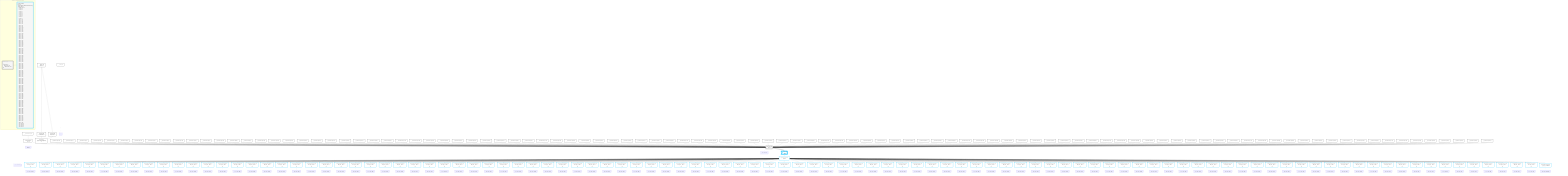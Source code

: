 graph TD
    classDef path fill:#eee,stroke:#000,color:#000
    classDef plan fill:#fff,stroke-width:3px,color:#000
    classDef itemplan fill:#fff,stroke-width:6px,color:#000
    classDef sideeffectplan fill:#f00,stroke-width:6px,color:#000
    classDef bucket fill:#f6f6f6,color:#000,stroke-width:6px,text-align:left


    %% define plans
    __Value0["__Value[0∈0]"]:::plan
    __Value3["__Value[3∈0]<br />ᐸcontextᐳ"]:::plan
    __InputStaticLeaf7["__InputStaticLeaf[7∈0]"]:::plan
    Access28["Access[28∈0]<br />ᐸ3.pgSettingsᐳ"]:::plan
    Access29["Access[29∈0]<br />ᐸ3.withPgClientᐳ"]:::plan
    Object30["Object[30∈0]<br />ᐸ{pgSettings,withPgClient}ᐳ"]:::plan
    Connection31["Connection[31∈0]<br />ᐸ27ᐳ"]:::plan
    __InputStaticLeaf36["__InputStaticLeaf[36∈0]"]:::plan
    __InputStaticLeaf40["__InputStaticLeaf[40∈0]"]:::plan
    __InputStaticLeaf44["__InputStaticLeaf[44∈0]"]:::plan
    __InputStaticLeaf48["__InputStaticLeaf[48∈0]"]:::plan
    __InputStaticLeaf52["__InputStaticLeaf[52∈0]"]:::plan
    __InputStaticLeaf56["__InputStaticLeaf[56∈0]"]:::plan
    __InputStaticLeaf60["__InputStaticLeaf[60∈0]"]:::plan
    __InputStaticLeaf64["__InputStaticLeaf[64∈0]"]:::plan
    __InputStaticLeaf68["__InputStaticLeaf[68∈0]"]:::plan
    __InputStaticLeaf72["__InputStaticLeaf[72∈0]"]:::plan
    __InputStaticLeaf76["__InputStaticLeaf[76∈0]"]:::plan
    __InputStaticLeaf80["__InputStaticLeaf[80∈0]"]:::plan
    __InputStaticLeaf84["__InputStaticLeaf[84∈0]"]:::plan
    __InputStaticLeaf88["__InputStaticLeaf[88∈0]"]:::plan
    __InputStaticLeaf92["__InputStaticLeaf[92∈0]"]:::plan
    __InputStaticLeaf96["__InputStaticLeaf[96∈0]"]:::plan
    __InputStaticLeaf100["__InputStaticLeaf[100∈0]"]:::plan
    __InputStaticLeaf104["__InputStaticLeaf[104∈0]"]:::plan
    __InputStaticLeaf108["__InputStaticLeaf[108∈0]"]:::plan
    __InputStaticLeaf112["__InputStaticLeaf[112∈0]"]:::plan
    __InputStaticLeaf116["__InputStaticLeaf[116∈0]"]:::plan
    __InputStaticLeaf120["__InputStaticLeaf[120∈0]"]:::plan
    __InputStaticLeaf124["__InputStaticLeaf[124∈0]"]:::plan
    __InputStaticLeaf128["__InputStaticLeaf[128∈0]"]:::plan
    __InputStaticLeaf132["__InputStaticLeaf[132∈0]"]:::plan
    __InputStaticLeaf136["__InputStaticLeaf[136∈0]"]:::plan
    __InputStaticLeaf140["__InputStaticLeaf[140∈0]"]:::plan
    __InputStaticLeaf144["__InputStaticLeaf[144∈0]"]:::plan
    __InputStaticLeaf148["__InputStaticLeaf[148∈0]"]:::plan
    __InputStaticLeaf152["__InputStaticLeaf[152∈0]"]:::plan
    __InputStaticLeaf156["__InputStaticLeaf[156∈0]"]:::plan
    __InputStaticLeaf160["__InputStaticLeaf[160∈0]"]:::plan
    __InputStaticLeaf164["__InputStaticLeaf[164∈0]"]:::plan
    __InputStaticLeaf168["__InputStaticLeaf[168∈0]"]:::plan
    __InputStaticLeaf172["__InputStaticLeaf[172∈0]"]:::plan
    __InputStaticLeaf176["__InputStaticLeaf[176∈0]"]:::plan
    __InputStaticLeaf180["__InputStaticLeaf[180∈0]"]:::plan
    __InputStaticLeaf184["__InputStaticLeaf[184∈0]"]:::plan
    __InputStaticLeaf188["__InputStaticLeaf[188∈0]"]:::plan
    __InputStaticLeaf192["__InputStaticLeaf[192∈0]"]:::plan
    __InputStaticLeaf196["__InputStaticLeaf[196∈0]"]:::plan
    __InputStaticLeaf200["__InputStaticLeaf[200∈0]"]:::plan
    __InputStaticLeaf204["__InputStaticLeaf[204∈0]"]:::plan
    __InputStaticLeaf208["__InputStaticLeaf[208∈0]"]:::plan
    __InputStaticLeaf212["__InputStaticLeaf[212∈0]"]:::plan
    __InputStaticLeaf216["__InputStaticLeaf[216∈0]"]:::plan
    __InputStaticLeaf220["__InputStaticLeaf[220∈0]"]:::plan
    __InputStaticLeaf224["__InputStaticLeaf[224∈0]"]:::plan
    __InputStaticLeaf228["__InputStaticLeaf[228∈0]"]:::plan
    __InputStaticLeaf232["__InputStaticLeaf[232∈0]"]:::plan
    __InputStaticLeaf236["__InputStaticLeaf[236∈0]"]:::plan
    __InputStaticLeaf240["__InputStaticLeaf[240∈0]"]:::plan
    __InputStaticLeaf244["__InputStaticLeaf[244∈0]"]:::plan
    __InputStaticLeaf248["__InputStaticLeaf[248∈0]"]:::plan
    __InputStaticLeaf252["__InputStaticLeaf[252∈0]"]:::plan
    __InputStaticLeaf256["__InputStaticLeaf[256∈0]"]:::plan
    __InputStaticLeaf260["__InputStaticLeaf[260∈0]"]:::plan
    __InputStaticLeaf264["__InputStaticLeaf[264∈0]"]:::plan
    __InputStaticLeaf268["__InputStaticLeaf[268∈0]"]:::plan
    __InputStaticLeaf272["__InputStaticLeaf[272∈0]"]:::plan
    __InputStaticLeaf276["__InputStaticLeaf[276∈0]"]:::plan
    __InputStaticLeaf280["__InputStaticLeaf[280∈0]"]:::plan
    __InputStaticLeaf284["__InputStaticLeaf[284∈0]"]:::plan
    __InputStaticLeaf288["__InputStaticLeaf[288∈0]"]:::plan
    __InputStaticLeaf292["__InputStaticLeaf[292∈0]"]:::plan
    __InputStaticLeaf296["__InputStaticLeaf[296∈0]"]:::plan
    __InputStaticLeaf300["__InputStaticLeaf[300∈0]"]:::plan
    __InputStaticLeaf304["__InputStaticLeaf[304∈0]"]:::plan
    __InputStaticLeaf308["__InputStaticLeaf[308∈0]"]:::plan
    __InputStaticLeaf312["__InputStaticLeaf[312∈0]"]:::plan
    __InputStaticLeaf316["__InputStaticLeaf[316∈0]"]:::plan
    __InputStaticLeaf320["__InputStaticLeaf[320∈0]"]:::plan
    __InputStaticLeaf324["__InputStaticLeaf[324∈0]"]:::plan
    __InputStaticLeaf328["__InputStaticLeaf[328∈0]"]:::plan
    __InputStaticLeaf332["__InputStaticLeaf[332∈0]"]:::plan
    __InputStaticLeaf336["__InputStaticLeaf[336∈0]"]:::plan
    __InputStaticLeaf340["__InputStaticLeaf[340∈0]"]:::plan
    __InputStaticLeaf344["__InputStaticLeaf[344∈0]"]:::plan
    __InputStaticLeaf348["__InputStaticLeaf[348∈0]"]:::plan
    __InputStaticLeaf352["__InputStaticLeaf[352∈0]"]:::plan
    __InputStaticLeaf356["__InputStaticLeaf[356∈0]"]:::plan
    __InputStaticLeaf360["__InputStaticLeaf[360∈0]"]:::plan
    __InputStaticLeaf364["__InputStaticLeaf[364∈0]"]:::plan
    __InputStaticLeaf368["__InputStaticLeaf[368∈0]"]:::plan
    __InputStaticLeaf372["__InputStaticLeaf[372∈0]"]:::plan
    __InputStaticLeaf376["__InputStaticLeaf[376∈0]"]:::plan
    __InputStaticLeaf380["__InputStaticLeaf[380∈0]"]:::plan
    __InputStaticLeaf384["__InputStaticLeaf[384∈0]"]:::plan
    __InputStaticLeaf388["__InputStaticLeaf[388∈0]"]:::plan
    __InputStaticLeaf392["__InputStaticLeaf[392∈0]"]:::plan
    __InputStaticLeaf396["__InputStaticLeaf[396∈0]"]:::plan
    __InputStaticLeaf400["__InputStaticLeaf[400∈0]"]:::plan
    __InputStaticLeaf404["__InputStaticLeaf[404∈0]"]:::plan
    __InputStaticLeaf408["__InputStaticLeaf[408∈0]"]:::plan
    __InputStaticLeaf412["__InputStaticLeaf[412∈0]"]:::plan
    __InputStaticLeaf416["__InputStaticLeaf[416∈0]"]:::plan
    __InputStaticLeaf420["__InputStaticLeaf[420∈0]"]:::plan
    __InputStaticLeaf424["__InputStaticLeaf[424∈0]"]:::plan
    __InputStaticLeaf428["__InputStaticLeaf[428∈0]"]:::plan
    __InputStaticLeaf432["__InputStaticLeaf[432∈0]"]:::plan
    __InputStaticLeaf436["__InputStaticLeaf[436∈0]"]:::plan
    __InputStaticLeaf440["__InputStaticLeaf[440∈0]"]:::plan
    __InputStaticLeaf444["__InputStaticLeaf[444∈0]"]:::plan
    PgSelect32[["PgSelect[32∈0]<br />ᐸpostᐳ"]]:::plan
    __Item33>"__Item[33∈1]<br />ᐸ32ᐳ"]:::itemplan
    PgSelectSingle34["PgSelectSingle[34∈1]<br />ᐸpostᐳ"]:::plan
    PgClassExpression35["PgClassExpression[35∈1]<br />ᐸ__post__.”headline”ᐳ"]:::plan
    PgClassExpression39["PgClassExpression[39∈1]<br />ᐸ”a”.”post_...lder! */<br />)ᐳ"]:::plan
    PgClassExpression43["PgClassExpression[43∈1]<br />ᐸ”a”.”post_...lder! */<br />)ᐳ"]:::plan
    PgClassExpression47["PgClassExpression[47∈1]<br />ᐸ”a”.”post_...lder! */<br />)ᐳ"]:::plan
    PgClassExpression51["PgClassExpression[51∈1]<br />ᐸ”a”.”post_...lder! */<br />)ᐳ"]:::plan
    PgClassExpression55["PgClassExpression[55∈1]<br />ᐸ”a”.”post_...lder! */<br />)ᐳ"]:::plan
    PgClassExpression59["PgClassExpression[59∈1]<br />ᐸ”a”.”post_...lder! */<br />)ᐳ"]:::plan
    PgClassExpression63["PgClassExpression[63∈1]<br />ᐸ”a”.”post_...lder! */<br />)ᐳ"]:::plan
    PgClassExpression67["PgClassExpression[67∈1]<br />ᐸ”a”.”post_...lder! */<br />)ᐳ"]:::plan
    PgClassExpression71["PgClassExpression[71∈1]<br />ᐸ”a”.”post_...lder! */<br />)ᐳ"]:::plan
    PgClassExpression75["PgClassExpression[75∈1]<br />ᐸ”a”.”post_...lder! */<br />)ᐳ"]:::plan
    PgClassExpression79["PgClassExpression[79∈1]<br />ᐸ”a”.”post_...lder! */<br />)ᐳ"]:::plan
    PgClassExpression83["PgClassExpression[83∈1]<br />ᐸ”a”.”post_...lder! */<br />)ᐳ"]:::plan
    PgClassExpression87["PgClassExpression[87∈1]<br />ᐸ”a”.”post_...lder! */<br />)ᐳ"]:::plan
    PgClassExpression91["PgClassExpression[91∈1]<br />ᐸ”a”.”post_...lder! */<br />)ᐳ"]:::plan
    PgClassExpression95["PgClassExpression[95∈1]<br />ᐸ”a”.”post_...lder! */<br />)ᐳ"]:::plan
    PgClassExpression99["PgClassExpression[99∈1]<br />ᐸ”a”.”post_...lder! */<br />)ᐳ"]:::plan
    PgClassExpression103["PgClassExpression[103∈1]<br />ᐸ”a”.”post_...lder! */<br />)ᐳ"]:::plan
    PgClassExpression107["PgClassExpression[107∈1]<br />ᐸ”a”.”post_...lder! */<br />)ᐳ"]:::plan
    PgClassExpression111["PgClassExpression[111∈1]<br />ᐸ”a”.”post_...lder! */<br />)ᐳ"]:::plan
    PgClassExpression115["PgClassExpression[115∈1]<br />ᐸ”a”.”post_...lder! */<br />)ᐳ"]:::plan
    PgClassExpression119["PgClassExpression[119∈1]<br />ᐸ”a”.”post_...lder! */<br />)ᐳ"]:::plan
    PgClassExpression123["PgClassExpression[123∈1]<br />ᐸ”a”.”post_...lder! */<br />)ᐳ"]:::plan
    PgClassExpression127["PgClassExpression[127∈1]<br />ᐸ”a”.”post_...lder! */<br />)ᐳ"]:::plan
    PgClassExpression131["PgClassExpression[131∈1]<br />ᐸ”a”.”post_...lder! */<br />)ᐳ"]:::plan
    PgClassExpression135["PgClassExpression[135∈1]<br />ᐸ”a”.”post_...lder! */<br />)ᐳ"]:::plan
    PgClassExpression139["PgClassExpression[139∈1]<br />ᐸ”a”.”post_...lder! */<br />)ᐳ"]:::plan
    PgClassExpression143["PgClassExpression[143∈1]<br />ᐸ”a”.”post_...lder! */<br />)ᐳ"]:::plan
    PgClassExpression147["PgClassExpression[147∈1]<br />ᐸ”a”.”post_...lder! */<br />)ᐳ"]:::plan
    PgClassExpression151["PgClassExpression[151∈1]<br />ᐸ”a”.”post_...lder! */<br />)ᐳ"]:::plan
    PgClassExpression155["PgClassExpression[155∈1]<br />ᐸ”a”.”post_...lder! */<br />)ᐳ"]:::plan
    PgClassExpression159["PgClassExpression[159∈1]<br />ᐸ”a”.”post_...lder! */<br />)ᐳ"]:::plan
    PgClassExpression163["PgClassExpression[163∈1]<br />ᐸ”a”.”post_...lder! */<br />)ᐳ"]:::plan
    PgClassExpression167["PgClassExpression[167∈1]<br />ᐸ”a”.”post_...lder! */<br />)ᐳ"]:::plan
    PgClassExpression171["PgClassExpression[171∈1]<br />ᐸ”a”.”post_...lder! */<br />)ᐳ"]:::plan
    PgClassExpression175["PgClassExpression[175∈1]<br />ᐸ”a”.”post_...lder! */<br />)ᐳ"]:::plan
    PgClassExpression179["PgClassExpression[179∈1]<br />ᐸ”a”.”post_...lder! */<br />)ᐳ"]:::plan
    PgClassExpression183["PgClassExpression[183∈1]<br />ᐸ”a”.”post_...lder! */<br />)ᐳ"]:::plan
    PgClassExpression187["PgClassExpression[187∈1]<br />ᐸ”a”.”post_...lder! */<br />)ᐳ"]:::plan
    PgClassExpression191["PgClassExpression[191∈1]<br />ᐸ”a”.”post_...lder! */<br />)ᐳ"]:::plan
    PgClassExpression195["PgClassExpression[195∈1]<br />ᐸ”a”.”post_...lder! */<br />)ᐳ"]:::plan
    PgClassExpression199["PgClassExpression[199∈1]<br />ᐸ”a”.”post_...lder! */<br />)ᐳ"]:::plan
    PgClassExpression203["PgClassExpression[203∈1]<br />ᐸ”a”.”post_...lder! */<br />)ᐳ"]:::plan
    PgClassExpression207["PgClassExpression[207∈1]<br />ᐸ”a”.”post_...lder! */<br />)ᐳ"]:::plan
    PgClassExpression211["PgClassExpression[211∈1]<br />ᐸ”a”.”post_...lder! */<br />)ᐳ"]:::plan
    PgClassExpression215["PgClassExpression[215∈1]<br />ᐸ”a”.”post_...lder! */<br />)ᐳ"]:::plan
    PgClassExpression219["PgClassExpression[219∈1]<br />ᐸ”a”.”post_...lder! */<br />)ᐳ"]:::plan
    PgClassExpression223["PgClassExpression[223∈1]<br />ᐸ”a”.”post_...lder! */<br />)ᐳ"]:::plan
    PgClassExpression227["PgClassExpression[227∈1]<br />ᐸ”a”.”post_...lder! */<br />)ᐳ"]:::plan
    PgClassExpression231["PgClassExpression[231∈1]<br />ᐸ”a”.”post_...lder! */<br />)ᐳ"]:::plan
    PgClassExpression235["PgClassExpression[235∈1]<br />ᐸ”a”.”post_...lder! */<br />)ᐳ"]:::plan
    PgClassExpression239["PgClassExpression[239∈1]<br />ᐸ”a”.”post_...lder! */<br />)ᐳ"]:::plan
    PgClassExpression243["PgClassExpression[243∈1]<br />ᐸ”a”.”post_...lder! */<br />)ᐳ"]:::plan
    PgClassExpression247["PgClassExpression[247∈1]<br />ᐸ”a”.”post_...lder! */<br />)ᐳ"]:::plan
    PgClassExpression251["PgClassExpression[251∈1]<br />ᐸ”a”.”post_...lder! */<br />)ᐳ"]:::plan
    PgClassExpression255["PgClassExpression[255∈1]<br />ᐸ”a”.”post_...lder! */<br />)ᐳ"]:::plan
    PgClassExpression259["PgClassExpression[259∈1]<br />ᐸ”a”.”post_...lder! */<br />)ᐳ"]:::plan
    PgClassExpression263["PgClassExpression[263∈1]<br />ᐸ”a”.”post_...lder! */<br />)ᐳ"]:::plan
    PgClassExpression267["PgClassExpression[267∈1]<br />ᐸ”a”.”post_...lder! */<br />)ᐳ"]:::plan
    PgClassExpression271["PgClassExpression[271∈1]<br />ᐸ”a”.”post_...lder! */<br />)ᐳ"]:::plan
    PgClassExpression275["PgClassExpression[275∈1]<br />ᐸ”a”.”post_...lder! */<br />)ᐳ"]:::plan
    PgClassExpression279["PgClassExpression[279∈1]<br />ᐸ”a”.”post_...lder! */<br />)ᐳ"]:::plan
    PgClassExpression283["PgClassExpression[283∈1]<br />ᐸ”a”.”post_...lder! */<br />)ᐳ"]:::plan
    PgClassExpression287["PgClassExpression[287∈1]<br />ᐸ”a”.”post_...lder! */<br />)ᐳ"]:::plan
    PgClassExpression291["PgClassExpression[291∈1]<br />ᐸ”a”.”post_...lder! */<br />)ᐳ"]:::plan
    PgClassExpression295["PgClassExpression[295∈1]<br />ᐸ”a”.”post_...lder! */<br />)ᐳ"]:::plan
    PgClassExpression299["PgClassExpression[299∈1]<br />ᐸ”a”.”post_...lder! */<br />)ᐳ"]:::plan
    PgClassExpression303["PgClassExpression[303∈1]<br />ᐸ”a”.”post_...lder! */<br />)ᐳ"]:::plan
    PgClassExpression307["PgClassExpression[307∈1]<br />ᐸ”a”.”post_...lder! */<br />)ᐳ"]:::plan
    PgClassExpression311["PgClassExpression[311∈1]<br />ᐸ”a”.”post_...lder! */<br />)ᐳ"]:::plan
    PgClassExpression315["PgClassExpression[315∈1]<br />ᐸ”a”.”post_...lder! */<br />)ᐳ"]:::plan
    PgClassExpression319["PgClassExpression[319∈1]<br />ᐸ”a”.”post_...lder! */<br />)ᐳ"]:::plan
    PgClassExpression323["PgClassExpression[323∈1]<br />ᐸ”a”.”post_...lder! */<br />)ᐳ"]:::plan
    PgClassExpression327["PgClassExpression[327∈1]<br />ᐸ”a”.”post_...lder! */<br />)ᐳ"]:::plan
    PgClassExpression331["PgClassExpression[331∈1]<br />ᐸ”a”.”post_...lder! */<br />)ᐳ"]:::plan
    PgClassExpression335["PgClassExpression[335∈1]<br />ᐸ”a”.”post_...lder! */<br />)ᐳ"]:::plan
    PgClassExpression339["PgClassExpression[339∈1]<br />ᐸ”a”.”post_...lder! */<br />)ᐳ"]:::plan
    PgClassExpression343["PgClassExpression[343∈1]<br />ᐸ”a”.”post_...lder! */<br />)ᐳ"]:::plan
    PgClassExpression347["PgClassExpression[347∈1]<br />ᐸ”a”.”post_...lder! */<br />)ᐳ"]:::plan
    PgClassExpression351["PgClassExpression[351∈1]<br />ᐸ”a”.”post_...lder! */<br />)ᐳ"]:::plan
    PgClassExpression355["PgClassExpression[355∈1]<br />ᐸ”a”.”post_...lder! */<br />)ᐳ"]:::plan
    PgClassExpression359["PgClassExpression[359∈1]<br />ᐸ”a”.”post_...lder! */<br />)ᐳ"]:::plan
    PgClassExpression363["PgClassExpression[363∈1]<br />ᐸ”a”.”post_...lder! */<br />)ᐳ"]:::plan
    PgClassExpression367["PgClassExpression[367∈1]<br />ᐸ”a”.”post_...lder! */<br />)ᐳ"]:::plan
    PgClassExpression371["PgClassExpression[371∈1]<br />ᐸ”a”.”post_...lder! */<br />)ᐳ"]:::plan
    PgClassExpression375["PgClassExpression[375∈1]<br />ᐸ”a”.”post_...lder! */<br />)ᐳ"]:::plan
    PgClassExpression379["PgClassExpression[379∈1]<br />ᐸ”a”.”post_...lder! */<br />)ᐳ"]:::plan
    PgClassExpression383["PgClassExpression[383∈1]<br />ᐸ”a”.”post_...lder! */<br />)ᐳ"]:::plan
    PgClassExpression387["PgClassExpression[387∈1]<br />ᐸ”a”.”post_...lder! */<br />)ᐳ"]:::plan
    PgClassExpression391["PgClassExpression[391∈1]<br />ᐸ”a”.”post_...lder! */<br />)ᐳ"]:::plan
    PgClassExpression395["PgClassExpression[395∈1]<br />ᐸ”a”.”post_...lder! */<br />)ᐳ"]:::plan
    PgClassExpression399["PgClassExpression[399∈1]<br />ᐸ”a”.”post_...lder! */<br />)ᐳ"]:::plan
    PgClassExpression403["PgClassExpression[403∈1]<br />ᐸ”a”.”post_...lder! */<br />)ᐳ"]:::plan
    PgClassExpression407["PgClassExpression[407∈1]<br />ᐸ”a”.”post_...lder! */<br />)ᐳ"]:::plan
    PgClassExpression411["PgClassExpression[411∈1]<br />ᐸ”a”.”post_...lder! */<br />)ᐳ"]:::plan
    PgClassExpression415["PgClassExpression[415∈1]<br />ᐸ”a”.”post_...lder! */<br />)ᐳ"]:::plan
    PgClassExpression419["PgClassExpression[419∈1]<br />ᐸ”a”.”post_...lder! */<br />)ᐳ"]:::plan
    PgClassExpression423["PgClassExpression[423∈1]<br />ᐸ”a”.”post_...lder! */<br />)ᐳ"]:::plan
    PgClassExpression427["PgClassExpression[427∈1]<br />ᐸ”a”.”post_...lder! */<br />)ᐳ"]:::plan
    PgClassExpression431["PgClassExpression[431∈1]<br />ᐸ”a”.”post_...lder! */<br />)ᐳ"]:::plan
    PgClassExpression435["PgClassExpression[435∈1]<br />ᐸ”a”.”post_...lder! */<br />)ᐳ"]:::plan
    PgClassExpression439["PgClassExpression[439∈1]<br />ᐸ”a”.”post_...lder! */<br />)ᐳ"]:::plan
    PgClassExpression443["PgClassExpression[443∈1]<br />ᐸ”a”.”post_...lder! */<br />)ᐳ"]:::plan
    PgClassExpression447["PgClassExpression[447∈1]<br />ᐸ”a”.”post_...lder! */<br />)ᐳ"]:::plan

    %% plan dependencies
    __Value3 --> Access28
    __Value3 --> Access29
    Access28 & Access29 --> Object30
    __InputStaticLeaf7 --> Connection31
    Object30 & Connection31 & __InputStaticLeaf36 & __InputStaticLeaf40 & __InputStaticLeaf44 & __InputStaticLeaf48 & __InputStaticLeaf52 & __InputStaticLeaf56 & __InputStaticLeaf60 & __InputStaticLeaf64 & __InputStaticLeaf68 & __InputStaticLeaf72 & __InputStaticLeaf76 & __InputStaticLeaf80 & __InputStaticLeaf84 & __InputStaticLeaf88 & __InputStaticLeaf92 & __InputStaticLeaf96 & __InputStaticLeaf100 & __InputStaticLeaf104 & __InputStaticLeaf108 & __InputStaticLeaf112 & __InputStaticLeaf116 & __InputStaticLeaf120 & __InputStaticLeaf124 & __InputStaticLeaf128 & __InputStaticLeaf132 & __InputStaticLeaf136 & __InputStaticLeaf140 & __InputStaticLeaf144 & __InputStaticLeaf148 & __InputStaticLeaf152 & __InputStaticLeaf156 & __InputStaticLeaf160 & __InputStaticLeaf164 & __InputStaticLeaf168 & __InputStaticLeaf172 & __InputStaticLeaf176 & __InputStaticLeaf180 & __InputStaticLeaf184 & __InputStaticLeaf188 & __InputStaticLeaf192 & __InputStaticLeaf196 & __InputStaticLeaf200 & __InputStaticLeaf204 & __InputStaticLeaf208 & __InputStaticLeaf212 & __InputStaticLeaf216 & __InputStaticLeaf220 & __InputStaticLeaf224 & __InputStaticLeaf228 & __InputStaticLeaf232 & __InputStaticLeaf236 & __InputStaticLeaf240 & __InputStaticLeaf244 & __InputStaticLeaf248 & __InputStaticLeaf252 & __InputStaticLeaf256 & __InputStaticLeaf260 & __InputStaticLeaf264 & __InputStaticLeaf268 & __InputStaticLeaf272 & __InputStaticLeaf276 & __InputStaticLeaf280 & __InputStaticLeaf284 & __InputStaticLeaf288 & __InputStaticLeaf292 & __InputStaticLeaf296 & __InputStaticLeaf300 & __InputStaticLeaf304 & __InputStaticLeaf308 & __InputStaticLeaf312 & __InputStaticLeaf316 & __InputStaticLeaf320 & __InputStaticLeaf324 & __InputStaticLeaf328 & __InputStaticLeaf332 & __InputStaticLeaf336 & __InputStaticLeaf340 & __InputStaticLeaf344 & __InputStaticLeaf348 & __InputStaticLeaf352 & __InputStaticLeaf356 & __InputStaticLeaf360 & __InputStaticLeaf364 & __InputStaticLeaf368 & __InputStaticLeaf372 & __InputStaticLeaf376 & __InputStaticLeaf380 & __InputStaticLeaf384 & __InputStaticLeaf388 & __InputStaticLeaf392 & __InputStaticLeaf396 & __InputStaticLeaf400 & __InputStaticLeaf404 & __InputStaticLeaf408 & __InputStaticLeaf412 & __InputStaticLeaf416 & __InputStaticLeaf420 & __InputStaticLeaf424 & __InputStaticLeaf428 & __InputStaticLeaf432 & __InputStaticLeaf436 & __InputStaticLeaf440 & __InputStaticLeaf444 --> PgSelect32
    PgSelect32 ==> __Item33
    __Item33 --> PgSelectSingle34
    PgSelectSingle34 --> PgClassExpression35
    PgSelectSingle34 --> PgClassExpression39
    PgSelectSingle34 --> PgClassExpression43
    PgSelectSingle34 --> PgClassExpression47
    PgSelectSingle34 --> PgClassExpression51
    PgSelectSingle34 --> PgClassExpression55
    PgSelectSingle34 --> PgClassExpression59
    PgSelectSingle34 --> PgClassExpression63
    PgSelectSingle34 --> PgClassExpression67
    PgSelectSingle34 --> PgClassExpression71
    PgSelectSingle34 --> PgClassExpression75
    PgSelectSingle34 --> PgClassExpression79
    PgSelectSingle34 --> PgClassExpression83
    PgSelectSingle34 --> PgClassExpression87
    PgSelectSingle34 --> PgClassExpression91
    PgSelectSingle34 --> PgClassExpression95
    PgSelectSingle34 --> PgClassExpression99
    PgSelectSingle34 --> PgClassExpression103
    PgSelectSingle34 --> PgClassExpression107
    PgSelectSingle34 --> PgClassExpression111
    PgSelectSingle34 --> PgClassExpression115
    PgSelectSingle34 --> PgClassExpression119
    PgSelectSingle34 --> PgClassExpression123
    PgSelectSingle34 --> PgClassExpression127
    PgSelectSingle34 --> PgClassExpression131
    PgSelectSingle34 --> PgClassExpression135
    PgSelectSingle34 --> PgClassExpression139
    PgSelectSingle34 --> PgClassExpression143
    PgSelectSingle34 --> PgClassExpression147
    PgSelectSingle34 --> PgClassExpression151
    PgSelectSingle34 --> PgClassExpression155
    PgSelectSingle34 --> PgClassExpression159
    PgSelectSingle34 --> PgClassExpression163
    PgSelectSingle34 --> PgClassExpression167
    PgSelectSingle34 --> PgClassExpression171
    PgSelectSingle34 --> PgClassExpression175
    PgSelectSingle34 --> PgClassExpression179
    PgSelectSingle34 --> PgClassExpression183
    PgSelectSingle34 --> PgClassExpression187
    PgSelectSingle34 --> PgClassExpression191
    PgSelectSingle34 --> PgClassExpression195
    PgSelectSingle34 --> PgClassExpression199
    PgSelectSingle34 --> PgClassExpression203
    PgSelectSingle34 --> PgClassExpression207
    PgSelectSingle34 --> PgClassExpression211
    PgSelectSingle34 --> PgClassExpression215
    PgSelectSingle34 --> PgClassExpression219
    PgSelectSingle34 --> PgClassExpression223
    PgSelectSingle34 --> PgClassExpression227
    PgSelectSingle34 --> PgClassExpression231
    PgSelectSingle34 --> PgClassExpression235
    PgSelectSingle34 --> PgClassExpression239
    PgSelectSingle34 --> PgClassExpression243
    PgSelectSingle34 --> PgClassExpression247
    PgSelectSingle34 --> PgClassExpression251
    PgSelectSingle34 --> PgClassExpression255
    PgSelectSingle34 --> PgClassExpression259
    PgSelectSingle34 --> PgClassExpression263
    PgSelectSingle34 --> PgClassExpression267
    PgSelectSingle34 --> PgClassExpression271
    PgSelectSingle34 --> PgClassExpression275
    PgSelectSingle34 --> PgClassExpression279
    PgSelectSingle34 --> PgClassExpression283
    PgSelectSingle34 --> PgClassExpression287
    PgSelectSingle34 --> PgClassExpression291
    PgSelectSingle34 --> PgClassExpression295
    PgSelectSingle34 --> PgClassExpression299
    PgSelectSingle34 --> PgClassExpression303
    PgSelectSingle34 --> PgClassExpression307
    PgSelectSingle34 --> PgClassExpression311
    PgSelectSingle34 --> PgClassExpression315
    PgSelectSingle34 --> PgClassExpression319
    PgSelectSingle34 --> PgClassExpression323
    PgSelectSingle34 --> PgClassExpression327
    PgSelectSingle34 --> PgClassExpression331
    PgSelectSingle34 --> PgClassExpression335
    PgSelectSingle34 --> PgClassExpression339
    PgSelectSingle34 --> PgClassExpression343
    PgSelectSingle34 --> PgClassExpression347
    PgSelectSingle34 --> PgClassExpression351
    PgSelectSingle34 --> PgClassExpression355
    PgSelectSingle34 --> PgClassExpression359
    PgSelectSingle34 --> PgClassExpression363
    PgSelectSingle34 --> PgClassExpression367
    PgSelectSingle34 --> PgClassExpression371
    PgSelectSingle34 --> PgClassExpression375
    PgSelectSingle34 --> PgClassExpression379
    PgSelectSingle34 --> PgClassExpression383
    PgSelectSingle34 --> PgClassExpression387
    PgSelectSingle34 --> PgClassExpression391
    PgSelectSingle34 --> PgClassExpression395
    PgSelectSingle34 --> PgClassExpression399
    PgSelectSingle34 --> PgClassExpression403
    PgSelectSingle34 --> PgClassExpression407
    PgSelectSingle34 --> PgClassExpression411
    PgSelectSingle34 --> PgClassExpression415
    PgSelectSingle34 --> PgClassExpression419
    PgSelectSingle34 --> PgClassExpression423
    PgSelectSingle34 --> PgClassExpression427
    PgSelectSingle34 --> PgClassExpression431
    PgSelectSingle34 --> PgClassExpression435
    PgSelectSingle34 --> PgClassExpression439
    PgSelectSingle34 --> PgClassExpression443
    PgSelectSingle34 --> PgClassExpression447

    %% plan-to-path relationships
    P0["~"]
    __Value0 -.-> P0
    P31["ᐳallPosts"]
    Connection31 -.-> P31
    P32["ᐳa…sᐳnodes"]
    PgSelect32 -.-> P32
    P34["ᐳa…sᐳnodes[]"]
    PgSelectSingle34 -.-> P34
    P35["ᐳa…sᐳn…]ᐳheadline"]
    PgClassExpression35 -.-> P35
    P39["ᐳa…sᐳn…]ᐳa1"]
    PgClassExpression39 -.-> P39
    P43["ᐳa…sᐳn…]ᐳa2"]
    PgClassExpression43 -.-> P43
    P47["ᐳa…sᐳn…]ᐳa3"]
    PgClassExpression47 -.-> P47
    P51["ᐳa…sᐳn…]ᐳa4"]
    PgClassExpression51 -.-> P51
    P55["ᐳa…sᐳn…]ᐳa5"]
    PgClassExpression55 -.-> P55
    P59["ᐳa…sᐳn…]ᐳa6"]
    PgClassExpression59 -.-> P59
    P63["ᐳa…sᐳn…]ᐳa7"]
    PgClassExpression63 -.-> P63
    P67["ᐳa…sᐳn…]ᐳa8"]
    PgClassExpression67 -.-> P67
    P71["ᐳa…sᐳn…]ᐳa9"]
    PgClassExpression71 -.-> P71
    P75["ᐳa…sᐳn…]ᐳa10"]
    PgClassExpression75 -.-> P75
    P79["ᐳa…sᐳn…]ᐳa11"]
    PgClassExpression79 -.-> P79
    P83["ᐳa…sᐳn…]ᐳa12"]
    PgClassExpression83 -.-> P83
    P87["ᐳa…sᐳn…]ᐳa13"]
    PgClassExpression87 -.-> P87
    P91["ᐳa…sᐳn…]ᐳa14"]
    PgClassExpression91 -.-> P91
    P95["ᐳa…sᐳn…]ᐳa15"]
    PgClassExpression95 -.-> P95
    P99["ᐳa…sᐳn…]ᐳa16"]
    PgClassExpression99 -.-> P99
    P103["ᐳa…sᐳn…]ᐳa17"]
    PgClassExpression103 -.-> P103
    P107["ᐳa…sᐳn…]ᐳa18"]
    PgClassExpression107 -.-> P107
    P111["ᐳa…sᐳn…]ᐳa19"]
    PgClassExpression111 -.-> P111
    P115["ᐳa…sᐳn…]ᐳa20"]
    PgClassExpression115 -.-> P115
    P119["ᐳa…sᐳn…]ᐳa21"]
    PgClassExpression119 -.-> P119
    P123["ᐳa…sᐳn…]ᐳa22"]
    PgClassExpression123 -.-> P123
    P127["ᐳa…sᐳn…]ᐳa23"]
    PgClassExpression127 -.-> P127
    P131["ᐳa…sᐳn…]ᐳa24"]
    PgClassExpression131 -.-> P131
    P135["ᐳa…sᐳn…]ᐳa25"]
    PgClassExpression135 -.-> P135
    P139["ᐳa…sᐳn…]ᐳa26"]
    PgClassExpression139 -.-> P139
    P143["ᐳa…sᐳn…]ᐳa27"]
    PgClassExpression143 -.-> P143
    P147["ᐳa…sᐳn…]ᐳa28"]
    PgClassExpression147 -.-> P147
    P151["ᐳa…sᐳn…]ᐳa29"]
    PgClassExpression151 -.-> P151
    P155["ᐳa…sᐳn…]ᐳa30"]
    PgClassExpression155 -.-> P155
    P159["ᐳa…sᐳn…]ᐳa31"]
    PgClassExpression159 -.-> P159
    P163["ᐳa…sᐳn…]ᐳa32"]
    PgClassExpression163 -.-> P163
    P167["ᐳa…sᐳn…]ᐳa33"]
    PgClassExpression167 -.-> P167
    P171["ᐳa…sᐳn…]ᐳa34"]
    PgClassExpression171 -.-> P171
    P175["ᐳa…sᐳn…]ᐳa35"]
    PgClassExpression175 -.-> P175
    P179["ᐳa…sᐳn…]ᐳa36"]
    PgClassExpression179 -.-> P179
    P183["ᐳa…sᐳn…]ᐳa37"]
    PgClassExpression183 -.-> P183
    P187["ᐳa…sᐳn…]ᐳa38"]
    PgClassExpression187 -.-> P187
    P191["ᐳa…sᐳn…]ᐳa39"]
    PgClassExpression191 -.-> P191
    P195["ᐳa…sᐳn…]ᐳa40"]
    PgClassExpression195 -.-> P195
    P199["ᐳa…sᐳn…]ᐳa41"]
    PgClassExpression199 -.-> P199
    P203["ᐳa…sᐳn…]ᐳa42"]
    PgClassExpression203 -.-> P203
    P207["ᐳa…sᐳn…]ᐳa43"]
    PgClassExpression207 -.-> P207
    P211["ᐳa…sᐳn…]ᐳa44"]
    PgClassExpression211 -.-> P211
    P215["ᐳa…sᐳn…]ᐳa45"]
    PgClassExpression215 -.-> P215
    P219["ᐳa…sᐳn…]ᐳa46"]
    PgClassExpression219 -.-> P219
    P223["ᐳa…sᐳn…]ᐳa47"]
    PgClassExpression223 -.-> P223
    P227["ᐳa…sᐳn…]ᐳa48"]
    PgClassExpression227 -.-> P227
    P231["ᐳa…sᐳn…]ᐳa49"]
    PgClassExpression231 -.-> P231
    P235["ᐳa…sᐳn…]ᐳa50"]
    PgClassExpression235 -.-> P235
    P239["ᐳa…sᐳn…]ᐳa51"]
    PgClassExpression239 -.-> P239
    P243["ᐳa…sᐳn…]ᐳa52"]
    PgClassExpression243 -.-> P243
    P247["ᐳa…sᐳn…]ᐳa53"]
    PgClassExpression247 -.-> P247
    P251["ᐳa…sᐳn…]ᐳa54"]
    PgClassExpression251 -.-> P251
    P255["ᐳa…sᐳn…]ᐳa55"]
    PgClassExpression255 -.-> P255
    P259["ᐳa…sᐳn…]ᐳa56"]
    PgClassExpression259 -.-> P259
    P263["ᐳa…sᐳn…]ᐳa57"]
    PgClassExpression263 -.-> P263
    P267["ᐳa…sᐳn…]ᐳa58"]
    PgClassExpression267 -.-> P267
    P271["ᐳa…sᐳn…]ᐳa59"]
    PgClassExpression271 -.-> P271
    P275["ᐳa…sᐳn…]ᐳa60"]
    PgClassExpression275 -.-> P275
    P279["ᐳa…sᐳn…]ᐳa61"]
    PgClassExpression279 -.-> P279
    P283["ᐳa…sᐳn…]ᐳa62"]
    PgClassExpression283 -.-> P283
    P287["ᐳa…sᐳn…]ᐳa63"]
    PgClassExpression287 -.-> P287
    P291["ᐳa…sᐳn…]ᐳa64"]
    PgClassExpression291 -.-> P291
    P295["ᐳa…sᐳn…]ᐳa65"]
    PgClassExpression295 -.-> P295
    P299["ᐳa…sᐳn…]ᐳa66"]
    PgClassExpression299 -.-> P299
    P303["ᐳa…sᐳn…]ᐳa67"]
    PgClassExpression303 -.-> P303
    P307["ᐳa…sᐳn…]ᐳa68"]
    PgClassExpression307 -.-> P307
    P311["ᐳa…sᐳn…]ᐳa69"]
    PgClassExpression311 -.-> P311
    P315["ᐳa…sᐳn…]ᐳa70"]
    PgClassExpression315 -.-> P315
    P319["ᐳa…sᐳn…]ᐳa71"]
    PgClassExpression319 -.-> P319
    P323["ᐳa…sᐳn…]ᐳa72"]
    PgClassExpression323 -.-> P323
    P327["ᐳa…sᐳn…]ᐳa73"]
    PgClassExpression327 -.-> P327
    P331["ᐳa…sᐳn…]ᐳa74"]
    PgClassExpression331 -.-> P331
    P335["ᐳa…sᐳn…]ᐳa75"]
    PgClassExpression335 -.-> P335
    P339["ᐳa…sᐳn…]ᐳa76"]
    PgClassExpression339 -.-> P339
    P343["ᐳa…sᐳn…]ᐳa77"]
    PgClassExpression343 -.-> P343
    P347["ᐳa…sᐳn…]ᐳa78"]
    PgClassExpression347 -.-> P347
    P351["ᐳa…sᐳn…]ᐳa79"]
    PgClassExpression351 -.-> P351
    P355["ᐳa…sᐳn…]ᐳa80"]
    PgClassExpression355 -.-> P355
    P359["ᐳa…sᐳn…]ᐳa81"]
    PgClassExpression359 -.-> P359
    P363["ᐳa…sᐳn…]ᐳa82"]
    PgClassExpression363 -.-> P363
    P367["ᐳa…sᐳn…]ᐳa83"]
    PgClassExpression367 -.-> P367
    P371["ᐳa…sᐳn…]ᐳa84"]
    PgClassExpression371 -.-> P371
    P375["ᐳa…sᐳn…]ᐳa85"]
    PgClassExpression375 -.-> P375
    P379["ᐳa…sᐳn…]ᐳa86"]
    PgClassExpression379 -.-> P379
    P383["ᐳa…sᐳn…]ᐳa87"]
    PgClassExpression383 -.-> P383
    P387["ᐳa…sᐳn…]ᐳa88"]
    PgClassExpression387 -.-> P387
    P391["ᐳa…sᐳn…]ᐳa89"]
    PgClassExpression391 -.-> P391
    P395["ᐳa…sᐳn…]ᐳa90"]
    PgClassExpression395 -.-> P395
    P399["ᐳa…sᐳn…]ᐳa91"]
    PgClassExpression399 -.-> P399
    P403["ᐳa…sᐳn…]ᐳa92"]
    PgClassExpression403 -.-> P403
    P407["ᐳa…sᐳn…]ᐳa93"]
    PgClassExpression407 -.-> P407
    P411["ᐳa…sᐳn…]ᐳa94"]
    PgClassExpression411 -.-> P411
    P415["ᐳa…sᐳn…]ᐳa95"]
    PgClassExpression415 -.-> P415
    P419["ᐳa…sᐳn…]ᐳa96"]
    PgClassExpression419 -.-> P419
    P423["ᐳa…sᐳn…]ᐳa97"]
    PgClassExpression423 -.-> P423
    P427["ᐳa…sᐳn…]ᐳa98"]
    PgClassExpression427 -.-> P427
    P431["ᐳa…sᐳn…]ᐳa99"]
    PgClassExpression431 -.-> P431
    P435["ᐳa…sᐳn…]ᐳa100"]
    PgClassExpression435 -.-> P435
    P439["ᐳa…sᐳn…]ᐳa101"]
    PgClassExpression439 -.-> P439
    P443["ᐳa…sᐳn…]ᐳa102"]
    PgClassExpression443 -.-> P443
    P447["ᐳa…sᐳn…]ᐳa103"]
    PgClassExpression447 -.-> P447

    subgraph "Buckets for queries/v4/json-overflow"
    Bucket0("Bucket 0 (root)<br />~<br />⠀ROOT ᐸ-O- 0<br />⠀⠀allPosts ᐸ-O- 31<br />⠀⠀⠀allPosts.nodes ᐸ-A- 32"):::bucket
    classDef bucket0 stroke:#696969
    class Bucket0,__Value0,__Value3,__InputStaticLeaf7,Access28,Access29,Object30,Connection31,PgSelect32,__InputStaticLeaf36,__InputStaticLeaf40,__InputStaticLeaf44,__InputStaticLeaf48,__InputStaticLeaf52,__InputStaticLeaf56,__InputStaticLeaf60,__InputStaticLeaf64,__InputStaticLeaf68,__InputStaticLeaf72,__InputStaticLeaf76,__InputStaticLeaf80,__InputStaticLeaf84,__InputStaticLeaf88,__InputStaticLeaf92,__InputStaticLeaf96,__InputStaticLeaf100,__InputStaticLeaf104,__InputStaticLeaf108,__InputStaticLeaf112,__InputStaticLeaf116,__InputStaticLeaf120,__InputStaticLeaf124,__InputStaticLeaf128,__InputStaticLeaf132,__InputStaticLeaf136,__InputStaticLeaf140,__InputStaticLeaf144,__InputStaticLeaf148,__InputStaticLeaf152,__InputStaticLeaf156,__InputStaticLeaf160,__InputStaticLeaf164,__InputStaticLeaf168,__InputStaticLeaf172,__InputStaticLeaf176,__InputStaticLeaf180,__InputStaticLeaf184,__InputStaticLeaf188,__InputStaticLeaf192,__InputStaticLeaf196,__InputStaticLeaf200,__InputStaticLeaf204,__InputStaticLeaf208,__InputStaticLeaf212,__InputStaticLeaf216,__InputStaticLeaf220,__InputStaticLeaf224,__InputStaticLeaf228,__InputStaticLeaf232,__InputStaticLeaf236,__InputStaticLeaf240,__InputStaticLeaf244,__InputStaticLeaf248,__InputStaticLeaf252,__InputStaticLeaf256,__InputStaticLeaf260,__InputStaticLeaf264,__InputStaticLeaf268,__InputStaticLeaf272,__InputStaticLeaf276,__InputStaticLeaf280,__InputStaticLeaf284,__InputStaticLeaf288,__InputStaticLeaf292,__InputStaticLeaf296,__InputStaticLeaf300,__InputStaticLeaf304,__InputStaticLeaf308,__InputStaticLeaf312,__InputStaticLeaf316,__InputStaticLeaf320,__InputStaticLeaf324,__InputStaticLeaf328,__InputStaticLeaf332,__InputStaticLeaf336,__InputStaticLeaf340,__InputStaticLeaf344,__InputStaticLeaf348,__InputStaticLeaf352,__InputStaticLeaf356,__InputStaticLeaf360,__InputStaticLeaf364,__InputStaticLeaf368,__InputStaticLeaf372,__InputStaticLeaf376,__InputStaticLeaf380,__InputStaticLeaf384,__InputStaticLeaf388,__InputStaticLeaf392,__InputStaticLeaf396,__InputStaticLeaf400,__InputStaticLeaf404,__InputStaticLeaf408,__InputStaticLeaf412,__InputStaticLeaf416,__InputStaticLeaf420,__InputStaticLeaf424,__InputStaticLeaf428,__InputStaticLeaf432,__InputStaticLeaf436,__InputStaticLeaf440,__InputStaticLeaf444 bucket0
    Bucket1("Bucket 1 (item33)<br />Deps: 32<br />~ᐳQuery.allPostsᐳPostsConnection.nodes[]<br />⠀ROOT ᐸ-O- 34<br />⠀⠀headline ᐸ-L- 35<br />⠀⠀a1 ᐸ-L- 39<br />⠀⠀a2 ᐸ-L- 43<br />⠀⠀a3 ᐸ-L- 47<br />⠀⠀a4 ᐸ-L- 51<br />⠀⠀a5 ᐸ-L- 55<br />⠀⠀a6 ᐸ-L- 59<br />⠀⠀a7 ᐸ-L- 63<br />⠀⠀a8 ᐸ-L- 67<br />⠀⠀a9 ᐸ-L- 71<br />⠀⠀a10 ᐸ-L- 75<br />⠀⠀a11 ᐸ-L- 79<br />⠀⠀a12 ᐸ-L- 83<br />⠀⠀a13 ᐸ-L- 87<br />⠀⠀a14 ᐸ-L- 91<br />⠀⠀a15 ᐸ-L- 95<br />⠀⠀a16 ᐸ-L- 99<br />⠀⠀a17 ᐸ-L- 103<br />⠀⠀a18 ᐸ-L- 107<br />⠀⠀a19 ᐸ-L- 111<br />⠀⠀a20 ᐸ-L- 115<br />⠀⠀a21 ᐸ-L- 119<br />⠀⠀a22 ᐸ-L- 123<br />⠀⠀a23 ᐸ-L- 127<br />⠀⠀a24 ᐸ-L- 131<br />⠀⠀a25 ᐸ-L- 135<br />⠀⠀a26 ᐸ-L- 139<br />⠀⠀a27 ᐸ-L- 143<br />⠀⠀a28 ᐸ-L- 147<br />⠀⠀a29 ᐸ-L- 151<br />⠀⠀a30 ᐸ-L- 155<br />⠀⠀a31 ᐸ-L- 159<br />⠀⠀a32 ᐸ-L- 163<br />⠀⠀a33 ᐸ-L- 167<br />⠀⠀a34 ᐸ-L- 171<br />⠀⠀a35 ᐸ-L- 175<br />⠀⠀a36 ᐸ-L- 179<br />⠀⠀a37 ᐸ-L- 183<br />⠀⠀a38 ᐸ-L- 187<br />⠀⠀a39 ᐸ-L- 191<br />⠀⠀a40 ᐸ-L- 195<br />⠀⠀a41 ᐸ-L- 199<br />⠀⠀a42 ᐸ-L- 203<br />⠀⠀a43 ᐸ-L- 207<br />⠀⠀a44 ᐸ-L- 211<br />⠀⠀a45 ᐸ-L- 215<br />⠀⠀a46 ᐸ-L- 219<br />⠀⠀a47 ᐸ-L- 223<br />⠀⠀a48 ᐸ-L- 227<br />⠀⠀a49 ᐸ-L- 231<br />⠀⠀a50 ᐸ-L- 235<br />⠀⠀a51 ᐸ-L- 239<br />⠀⠀a52 ᐸ-L- 243<br />⠀⠀a53 ᐸ-L- 247<br />⠀⠀a54 ᐸ-L- 251<br />⠀⠀a55 ᐸ-L- 255<br />⠀⠀a56 ᐸ-L- 259<br />⠀⠀a57 ᐸ-L- 263<br />⠀⠀a58 ᐸ-L- 267<br />⠀⠀a59 ᐸ-L- 271<br />⠀⠀a60 ᐸ-L- 275<br />⠀⠀a61 ᐸ-L- 279<br />⠀⠀a62 ᐸ-L- 283<br />⠀⠀a63 ᐸ-L- 287<br />⠀⠀a64 ᐸ-L- 291<br />⠀⠀a65 ᐸ-L- 295<br />⠀⠀a66 ᐸ-L- 299<br />⠀⠀a67 ᐸ-L- 303<br />⠀⠀a68 ᐸ-L- 307<br />⠀⠀a69 ᐸ-L- 311<br />⠀⠀a70 ᐸ-L- 315<br />⠀⠀a71 ᐸ-L- 319<br />⠀⠀a72 ᐸ-L- 323<br />⠀⠀a73 ᐸ-L- 327<br />⠀⠀a74 ᐸ-L- 331<br />⠀⠀a75 ᐸ-L- 335<br />⠀⠀a76 ᐸ-L- 339<br />⠀⠀a77 ᐸ-L- 343<br />⠀⠀a78 ᐸ-L- 347<br />⠀⠀a79 ᐸ-L- 351<br />⠀⠀a80 ᐸ-L- 355<br />⠀⠀a81 ᐸ-L- 359<br />⠀⠀a82 ᐸ-L- 363<br />⠀⠀a83 ᐸ-L- 367<br />⠀⠀a84 ᐸ-L- 371<br />⠀⠀a85 ᐸ-L- 375<br />⠀⠀a86 ᐸ-L- 379<br />⠀⠀a87 ᐸ-L- 383<br />⠀⠀a88 ᐸ-L- 387<br />⠀⠀a89 ᐸ-L- 391<br />⠀⠀a90 ᐸ-L- 395<br />⠀⠀a91 ᐸ-L- 399<br />⠀⠀a92 ᐸ-L- 403<br />⠀⠀a93 ᐸ-L- 407<br />⠀⠀a94 ᐸ-L- 411<br />⠀⠀a95 ᐸ-L- 415<br />⠀⠀a96 ᐸ-L- 419<br />⠀⠀a97 ᐸ-L- 423<br />⠀⠀a98 ᐸ-L- 427<br />⠀⠀a99 ᐸ-L- 431<br />⠀⠀a100 ᐸ-L- 435<br />⠀⠀a101 ᐸ-L- 439<br />⠀⠀a102 ᐸ-L- 443<br />⠀⠀a103 ᐸ-L- 447"):::bucket
    classDef bucket1 stroke:#00bfff
    class Bucket1,__Item33,PgSelectSingle34,PgClassExpression35,PgClassExpression39,PgClassExpression43,PgClassExpression47,PgClassExpression51,PgClassExpression55,PgClassExpression59,PgClassExpression63,PgClassExpression67,PgClassExpression71,PgClassExpression75,PgClassExpression79,PgClassExpression83,PgClassExpression87,PgClassExpression91,PgClassExpression95,PgClassExpression99,PgClassExpression103,PgClassExpression107,PgClassExpression111,PgClassExpression115,PgClassExpression119,PgClassExpression123,PgClassExpression127,PgClassExpression131,PgClassExpression135,PgClassExpression139,PgClassExpression143,PgClassExpression147,PgClassExpression151,PgClassExpression155,PgClassExpression159,PgClassExpression163,PgClassExpression167,PgClassExpression171,PgClassExpression175,PgClassExpression179,PgClassExpression183,PgClassExpression187,PgClassExpression191,PgClassExpression195,PgClassExpression199,PgClassExpression203,PgClassExpression207,PgClassExpression211,PgClassExpression215,PgClassExpression219,PgClassExpression223,PgClassExpression227,PgClassExpression231,PgClassExpression235,PgClassExpression239,PgClassExpression243,PgClassExpression247,PgClassExpression251,PgClassExpression255,PgClassExpression259,PgClassExpression263,PgClassExpression267,PgClassExpression271,PgClassExpression275,PgClassExpression279,PgClassExpression283,PgClassExpression287,PgClassExpression291,PgClassExpression295,PgClassExpression299,PgClassExpression303,PgClassExpression307,PgClassExpression311,PgClassExpression315,PgClassExpression319,PgClassExpression323,PgClassExpression327,PgClassExpression331,PgClassExpression335,PgClassExpression339,PgClassExpression343,PgClassExpression347,PgClassExpression351,PgClassExpression355,PgClassExpression359,PgClassExpression363,PgClassExpression367,PgClassExpression371,PgClassExpression375,PgClassExpression379,PgClassExpression383,PgClassExpression387,PgClassExpression391,PgClassExpression395,PgClassExpression399,PgClassExpression403,PgClassExpression407,PgClassExpression411,PgClassExpression415,PgClassExpression419,PgClassExpression423,PgClassExpression427,PgClassExpression431,PgClassExpression435,PgClassExpression439,PgClassExpression443,PgClassExpression447 bucket1
    Bucket0 --> Bucket1
    end